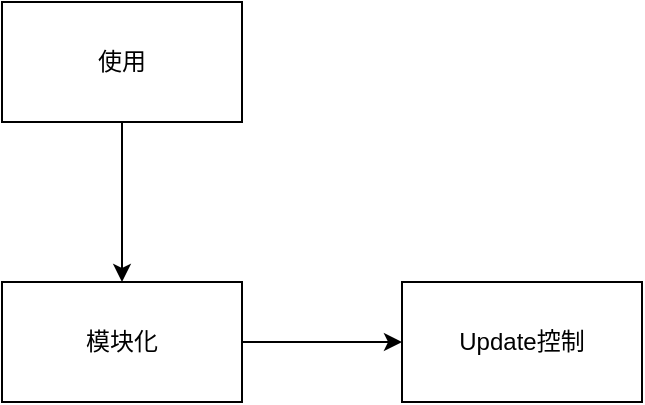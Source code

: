 <mxfile version="20.2.2" type="github">
  <diagram id="i1JLniOj2O3--JGgW5lW" name="第 1 页">
    <mxGraphModel dx="1422" dy="794" grid="1" gridSize="10" guides="1" tooltips="1" connect="1" arrows="1" fold="1" page="1" pageScale="1" pageWidth="827" pageHeight="1169" math="0" shadow="0">
      <root>
        <mxCell id="0" />
        <mxCell id="1" parent="0" />
        <mxCell id="BAH_8OyrYWaH45ClL6kI-3" value="" style="edgeStyle=orthogonalEdgeStyle;rounded=0;orthogonalLoop=1;jettySize=auto;html=1;" edge="1" parent="1" source="BAH_8OyrYWaH45ClL6kI-1" target="BAH_8OyrYWaH45ClL6kI-2">
          <mxGeometry relative="1" as="geometry" />
        </mxCell>
        <mxCell id="BAH_8OyrYWaH45ClL6kI-1" value="使用&lt;br&gt;" style="rounded=0;whiteSpace=wrap;html=1;" vertex="1" parent="1">
          <mxGeometry x="354" y="80" width="120" height="60" as="geometry" />
        </mxCell>
        <mxCell id="BAH_8OyrYWaH45ClL6kI-5" value="" style="edgeStyle=orthogonalEdgeStyle;rounded=0;orthogonalLoop=1;jettySize=auto;html=1;" edge="1" parent="1" source="BAH_8OyrYWaH45ClL6kI-2" target="BAH_8OyrYWaH45ClL6kI-4">
          <mxGeometry relative="1" as="geometry" />
        </mxCell>
        <mxCell id="BAH_8OyrYWaH45ClL6kI-2" value="模块化" style="whiteSpace=wrap;html=1;rounded=0;" vertex="1" parent="1">
          <mxGeometry x="354" y="220" width="120" height="60" as="geometry" />
        </mxCell>
        <mxCell id="BAH_8OyrYWaH45ClL6kI-4" value="Update控制&lt;br&gt;" style="whiteSpace=wrap;html=1;rounded=0;" vertex="1" parent="1">
          <mxGeometry x="554" y="220" width="120" height="60" as="geometry" />
        </mxCell>
      </root>
    </mxGraphModel>
  </diagram>
</mxfile>
